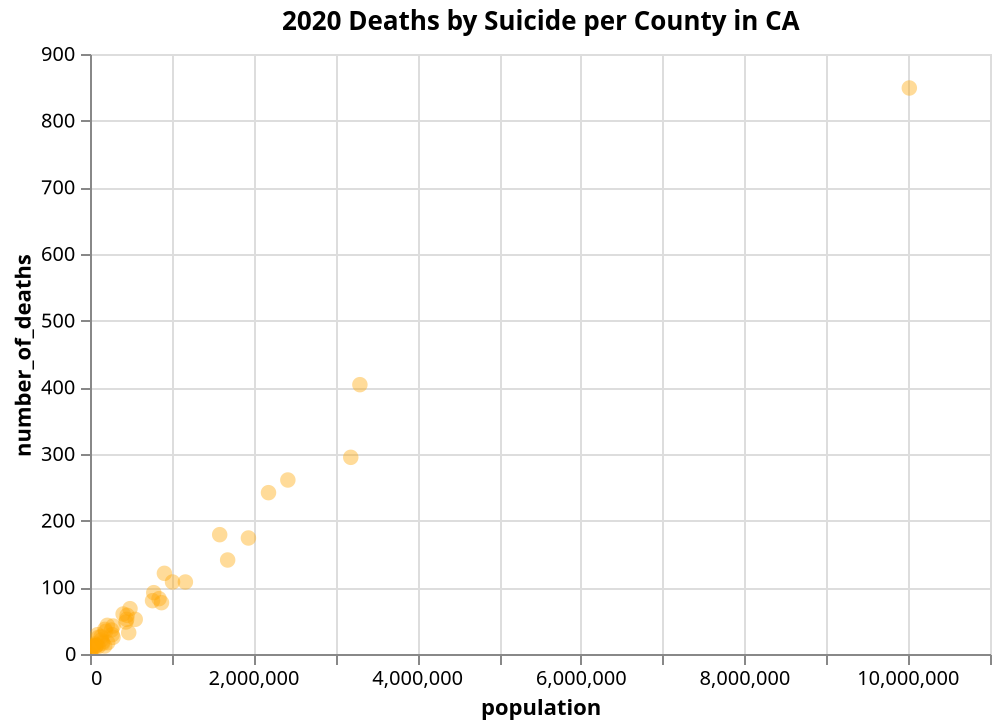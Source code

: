 {
  "config": {
    "view": {"continuousWidth": 400, "continuousHeight": 300},
    "mark": {"color": "orange", "opacity": 0.4}
  },
  "data": {"name": "data-0841252f0ce3beb76b1eeb52644d8739"},
  "mark": {"type": "circle", "size": 60},
  "encoding": {
    "tooltip": [
      {"field": "county", "type": "nominal"},
      {"field": "facility_count", "type": "quantitative"},
      {"field": "population", "type": "quantitative"},
      {"field": "number_of_deaths", "type": "quantitative"}
    ],
    "x": {"field": "population", "type": "quantitative"},
    "y": {"field": "number_of_deaths", "type": "quantitative"}
  },
  "selection": {
    "selector021": {
      "type": "interval",
      "bind": "scales",
      "encodings": ["x", "y"]
    }
  },
  "title": "2020 Deaths by Suicide per County in CA",
  "width": 450,
  "$schema": "https://vega.github.io/schema/vega-lite/v4.17.0.json",
  "datasets": {
    "data-0841252f0ce3beb76b1eeb52644d8739": [
      {
        "county": "ALAMEDA",
        "facility_count": 48,
        "population": 1682353,
        "number_of_deaths": 141
      },
      {
        "county": "ALPINE",
        "facility_count": null,
        "population": 1204,
        "number_of_deaths": 0
      },
      {
        "county": "AMADOR",
        "facility_count": 1,
        "population": 40474,
        "number_of_deaths": 12
      },
      {
        "county": "BUTTE",
        "facility_count": 12,
        "population": 211632,
        "number_of_deaths": 43
      },
      {
        "county": "CALAVERAS",
        "facility_count": 4,
        "population": 45292,
        "number_of_deaths": 13
      },
      {
        "county": "COLUSA",
        "facility_count": 1,
        "population": 21839,
        "number_of_deaths": null
      },
      {
        "county": "CONTRA COSTA",
        "facility_count": 28,
        "population": 1165927,
        "number_of_deaths": 108
      },
      {
        "county": "DEL NORTE",
        "facility_count": null,
        "population": 27743,
        "number_of_deaths": null
      },
      {
        "county": "EL DORADO",
        "facility_count": 9,
        "population": 191185,
        "number_of_deaths": 34
      },
      {
        "county": "FRESNO",
        "facility_count": 46,
        "population": 1008654,
        "number_of_deaths": 108
      },
      {
        "county": "GLENN",
        "facility_count": 1,
        "population": 28917,
        "number_of_deaths": null
      },
      {
        "county": "HUMBOLDT",
        "facility_count": 10,
        "population": 136463,
        "number_of_deaths": 26
      },
      {
        "county": "IMPERIAL",
        "facility_count": 5,
        "population": 179702,
        "number_of_deaths": 12
      },
      {
        "county": "INYO",
        "facility_count": 2,
        "population": 19016,
        "number_of_deaths": null
      },
      {
        "county": "KERN",
        "facility_count": 27,
        "population": 909235,
        "number_of_deaths": 121
      },
      {
        "county": "KINGS",
        "facility_count": 5,
        "population": 152486,
        "number_of_deaths": 18
      },
      {
        "county": "LAKE",
        "facility_count": 5,
        "population": 68163,
        "number_of_deaths": 11
      },
      {
        "county": "LASSEN",
        "facility_count": null,
        "population": 32730,
        "number_of_deaths": null
      },
      {
        "county": "LOS ANGELES",
        "facility_count": 626,
        "population": 10014009,
        "number_of_deaths": 849
      },
      {
        "county": "MADERA",
        "facility_count": null,
        "population": 156255,
        "number_of_deaths": 16
      },
      {
        "county": "MARIN",
        "facility_count": 30,
        "population": 262321,
        "number_of_deaths": 36
      },
      {
        "county": "MARIPOSA",
        "facility_count": 1,
        "population": 17131,
        "number_of_deaths": null
      },
      {
        "county": "MENDOCINO",
        "facility_count": 7,
        "population": 91601,
        "number_of_deaths": 29
      },
      {
        "county": "MERCED",
        "facility_count": 7,
        "population": 281202,
        "number_of_deaths": 25
      },
      {
        "county": "MODOC",
        "facility_count": null,
        "population": 8700,
        "number_of_deaths": 0
      },
      {
        "county": "MONO",
        "facility_count": null,
        "population": 13195,
        "number_of_deaths": null
      },
      {
        "county": "MONTEREY",
        "facility_count": 16,
        "population": 439035,
        "number_of_deaths": 48
      },
      {
        "county": "NAPA",
        "facility_count": 6,
        "population": 138019,
        "number_of_deaths": 21
      },
      {
        "county": "NEVADA",
        "facility_count": 5,
        "population": 102241,
        "number_of_deaths": 25
      },
      {
        "county": "ORANGE",
        "facility_count": 392,
        "population": 3186989,
        "number_of_deaths": 295
      },
      {
        "county": "PLACER",
        "facility_count": 16,
        "population": 404739,
        "number_of_deaths": 60
      },
      {
        "county": "PLUMAS",
        "facility_count": null,
        "population": 19790,
        "number_of_deaths": null
      },
      {
        "county": "RIVERSIDE",
        "facility_count": 120,
        "population": 2418185,
        "number_of_deaths": 261
      },
      {
        "county": "SACRAMENTO",
        "facility_count": 64,
        "population": 1585055,
        "number_of_deaths": 179
      },
      {
        "county": "SAN BENITO",
        "facility_count": 5,
        "population": 64209,
        "number_of_deaths": null
      },
      {
        "county": "SAN BERNARDINO",
        "facility_count": 64,
        "population": 2181654,
        "number_of_deaths": 242
      },
      {
        "county": "SAN DIEGO",
        "facility_count": 174,
        "population": 3298634,
        "number_of_deaths": 404
      },
      {
        "county": "SAN FRANCISCO",
        "facility_count": 56,
        "population": 873965,
        "number_of_deaths": 77
      },
      {
        "county": "SAN JOAQUIN",
        "facility_count": 22,
        "population": 779233,
        "number_of_deaths": 92
      },
      {
        "county": "SAN LUIS OBISPO",
        "facility_count": 15,
        "population": 282424,
        "number_of_deaths": 42
      },
      {
        "county": "SAN MATEO",
        "facility_count": 29,
        "population": 764442,
        "number_of_deaths": 80
      },
      {
        "county": "SANTA BARBARA",
        "facility_count": 34,
        "population": 448229,
        "number_of_deaths": 52
      },
      {
        "county": "SANTA CLARA",
        "facility_count": 49,
        "population": 1936259,
        "number_of_deaths": 174
      },
      {
        "county": "SANTA CRUZ",
        "facility_count": 21,
        "population": 270861,
        "number_of_deaths": 29
      },
      {
        "county": "SHASTA",
        "facility_count": 10,
        "population": 182155,
        "number_of_deaths": 37
      },
      {
        "county": "SIERRA",
        "facility_count": 1,
        "population": 3236,
        "number_of_deaths": null
      },
      {
        "county": "SISKIYOU",
        "facility_count": 3,
        "population": 44076,
        "number_of_deaths": 11
      },
      {
        "county": "SOLANO",
        "facility_count": 15,
        "population": 453491,
        "number_of_deaths": 58
      },
      {
        "county": "SONOMA",
        "facility_count": 32,
        "population": 488863,
        "number_of_deaths": 68
      },
      {
        "county": "STANISLAUS",
        "facility_count": 17,
        "population": 552878,
        "number_of_deaths": 52
      },
      {
        "county": "SUTTER",
        "facility_count": 8,
        "population": 99633,
        "number_of_deaths": 11
      },
      {
        "county": "TEHAMA",
        "facility_count": 2,
        "population": 65829,
        "number_of_deaths": 12
      },
      {
        "county": "TRINITY",
        "facility_count": 1,
        "population": 16112,
        "number_of_deaths": null
      },
      {
        "county": "TULARE",
        "facility_count": 22,
        "population": 473117,
        "number_of_deaths": 32
      },
      {
        "county": "TUOLUMNE",
        "facility_count": 1,
        "population": 55620,
        "number_of_deaths": 15
      },
      {
        "county": "VENTURA",
        "facility_count": 48,
        "population": 843843,
        "number_of_deaths": 83
      },
      {
        "county": "YOLO",
        "facility_count": 5,
        "population": 216403,
        "number_of_deaths": 17
      },
      {
        "county": "YUBA",
        "facility_count": 4,
        "population": 81575,
        "number_of_deaths": 13
      }
    ]
  }
}